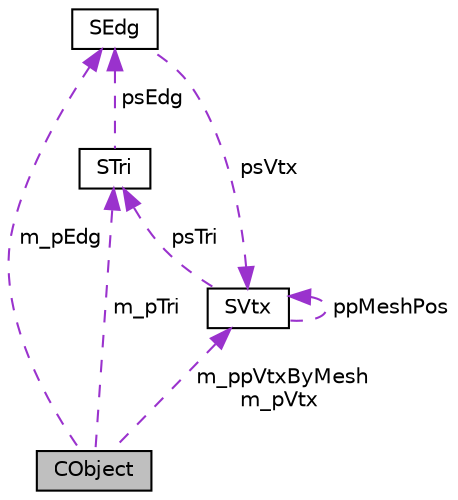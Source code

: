 digraph "CObject"
{
  edge [fontname="Helvetica",fontsize="10",labelfontname="Helvetica",labelfontsize="10"];
  node [fontname="Helvetica",fontsize="10",shape=record];
  Node1 [label="CObject",height=0.2,width=0.4,color="black", fillcolor="grey75", style="filled", fontcolor="black"];
  Node2 -> Node1 [dir="back",color="darkorchid3",fontsize="10",style="dashed",label=" m_pEdg" ,fontname="Helvetica"];
  Node2 [label="SEdg",height=0.2,width=0.4,color="black", fillcolor="white", style="filled",URL="$struct_s_edg.html"];
  Node3 -> Node2 [dir="back",color="darkorchid3",fontsize="10",style="dashed",label=" psVtx" ,fontname="Helvetica"];
  Node3 [label="SVtx",height=0.2,width=0.4,color="black", fillcolor="white", style="filled",URL="$struct_s_vtx.html"];
  Node3 -> Node3 [dir="back",color="darkorchid3",fontsize="10",style="dashed",label=" ppMeshPos" ,fontname="Helvetica"];
  Node4 -> Node3 [dir="back",color="darkorchid3",fontsize="10",style="dashed",label=" psTri" ,fontname="Helvetica"];
  Node4 [label="STri",height=0.2,width=0.4,color="black", fillcolor="white", style="filled",URL="$struct_s_tri.html"];
  Node2 -> Node4 [dir="back",color="darkorchid3",fontsize="10",style="dashed",label=" psEdg" ,fontname="Helvetica"];
  Node3 -> Node1 [dir="back",color="darkorchid3",fontsize="10",style="dashed",label=" m_ppVtxByMesh\nm_pVtx" ,fontname="Helvetica"];
  Node4 -> Node1 [dir="back",color="darkorchid3",fontsize="10",style="dashed",label=" m_pTri" ,fontname="Helvetica"];
}
